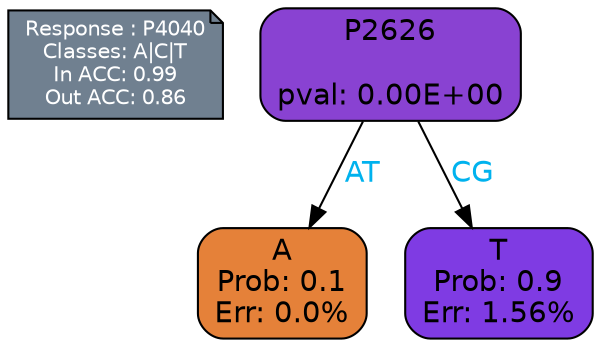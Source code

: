 digraph Tree {
node [shape=box, style="filled, rounded", color="black", fontname=helvetica] ;
graph [ranksep=equally, splines=polylines, bgcolor=transparent, dpi=600] ;
edge [fontname=helvetica] ;
LEGEND [label="Response : P4040
Classes: A|C|T
In ACC: 0.99
Out ACC: 0.86
",shape=note,align=left,style=filled,fillcolor="slategray",fontcolor="white",fontsize=10];1 [label="P2626

pval: 0.00E+00", fillcolor="#8942d2"] ;
2 [label="A
Prob: 0.1
Err: 0.0%", fillcolor="#e58139"] ;
3 [label="T
Prob: 0.9
Err: 1.56%", fillcolor="#7f3be3"] ;
1 -> 2 [label="AT",fontcolor=deepskyblue2] ;
1 -> 3 [label="CG",fontcolor=deepskyblue2] ;
{rank = same; 2;3;}{rank = same; LEGEND;1;}}
